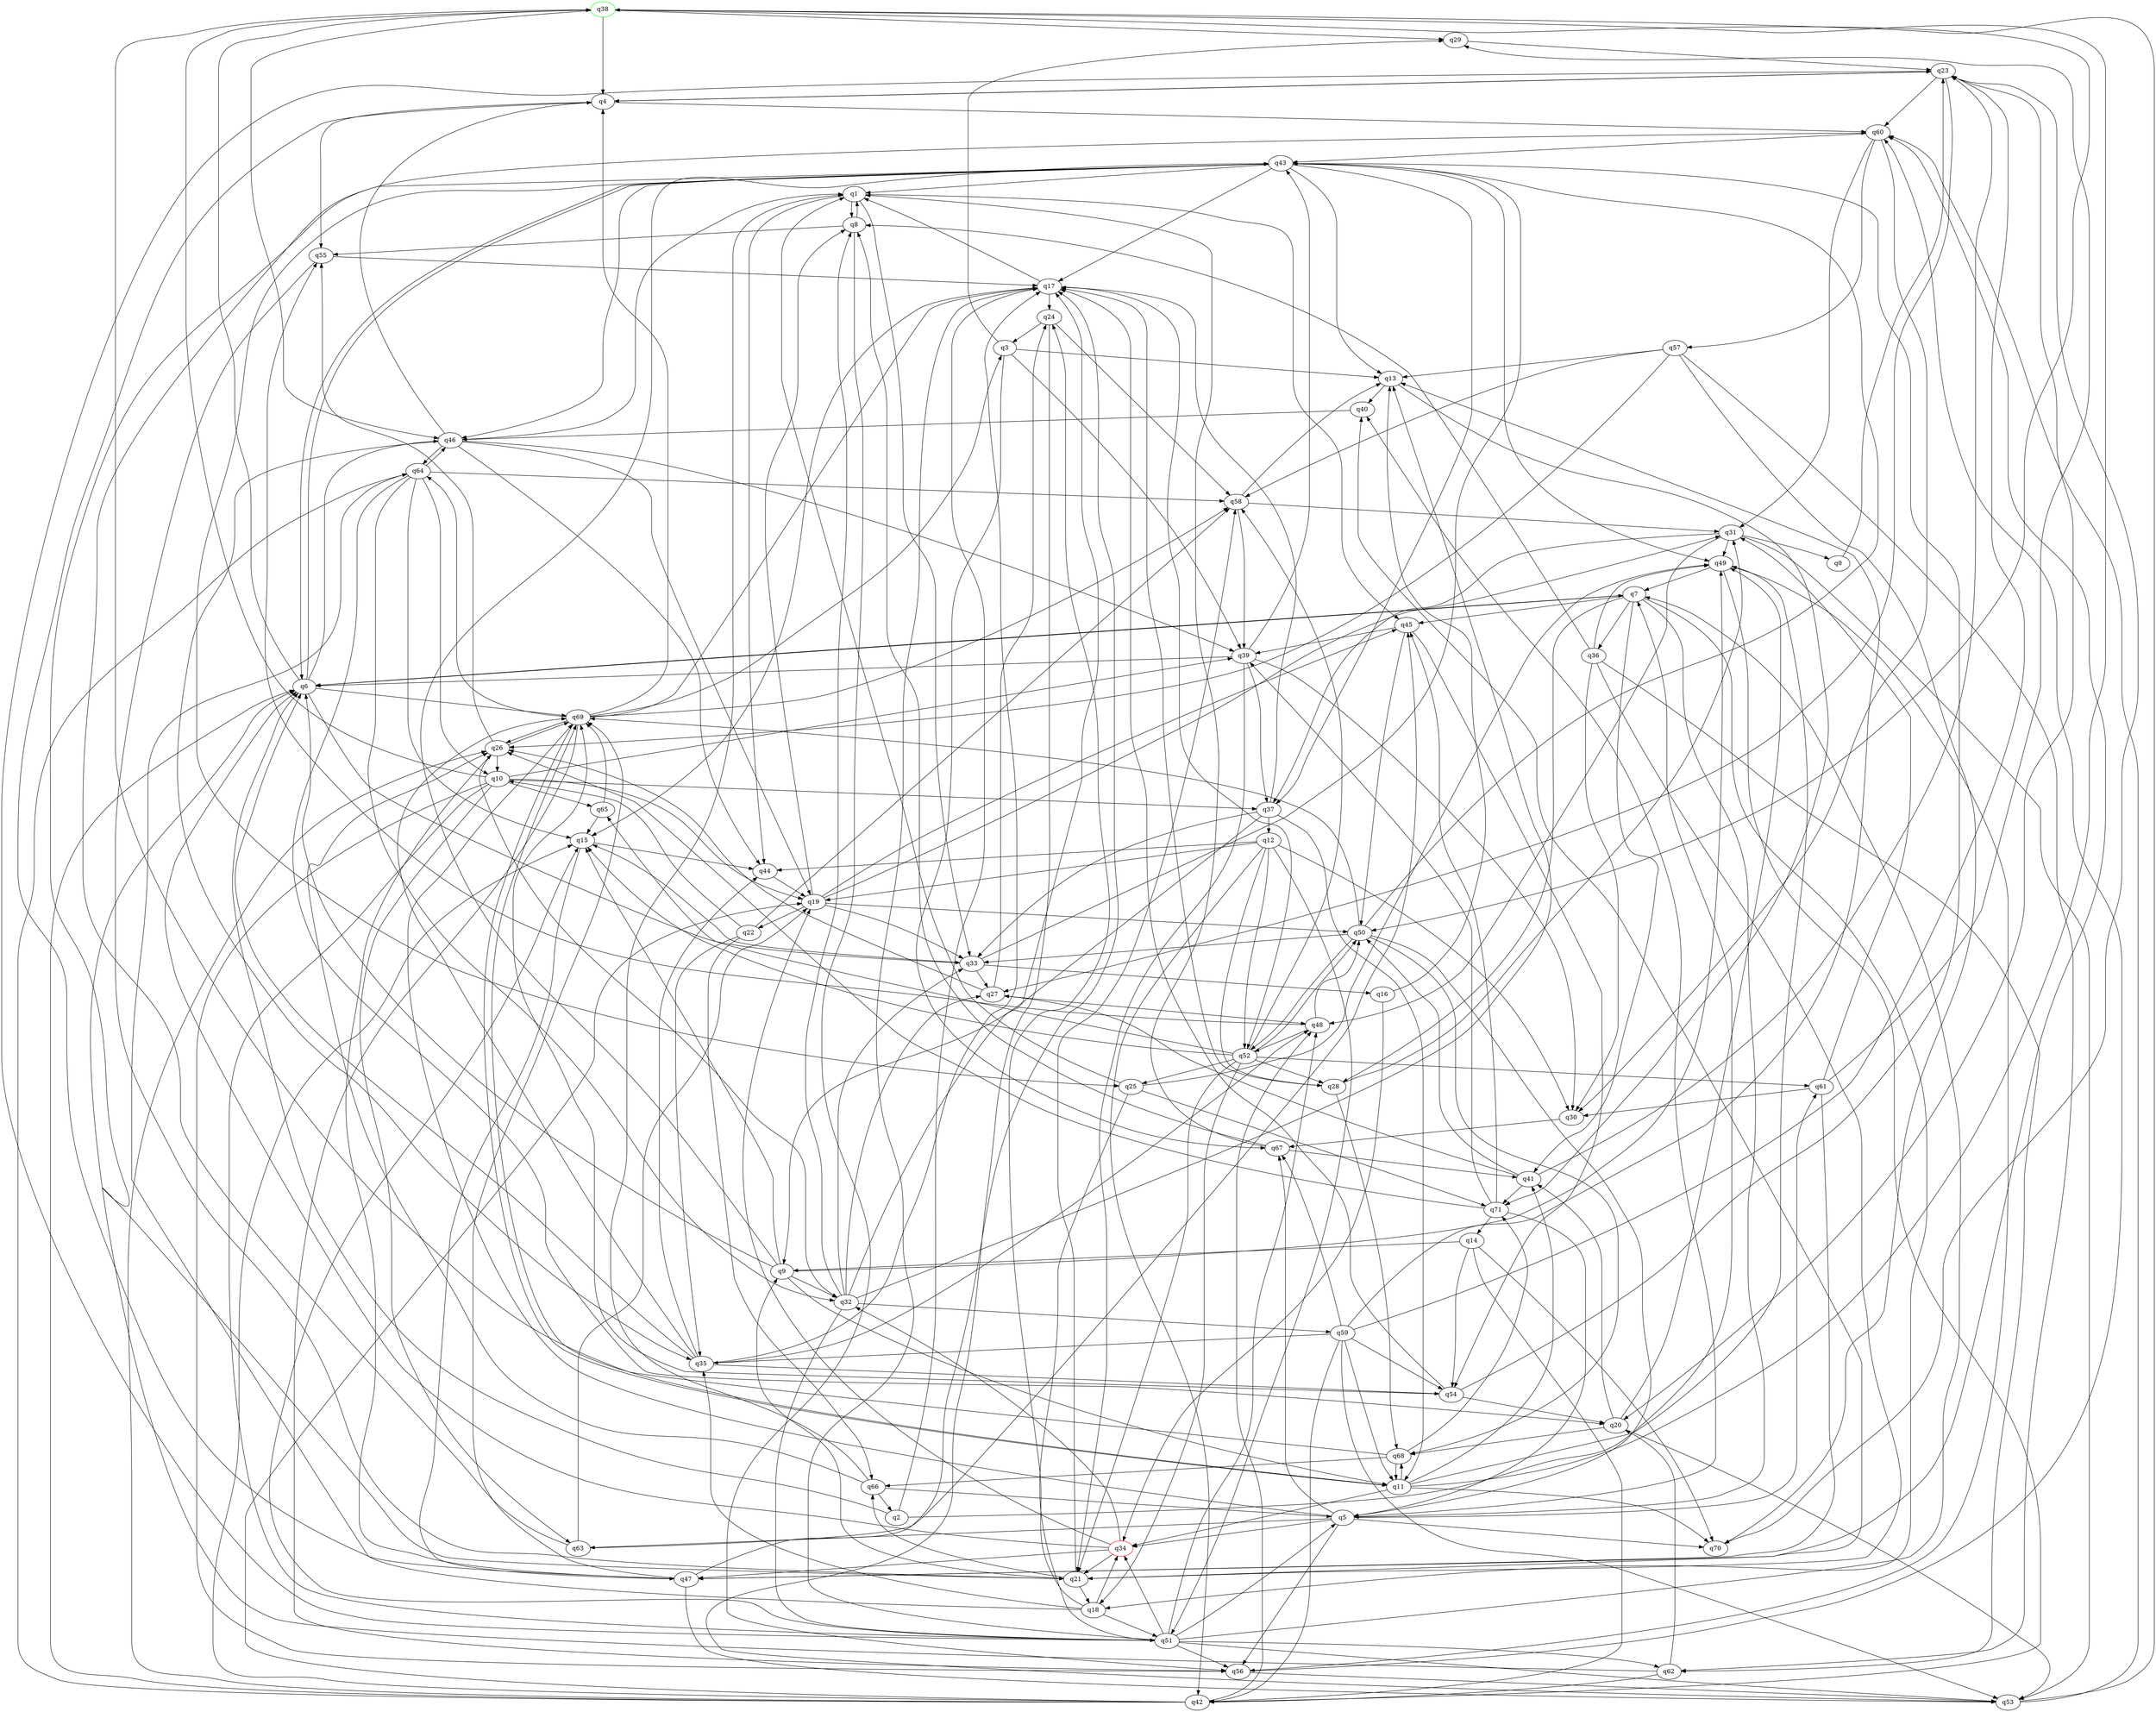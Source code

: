digraph A{
q38 [initial=1,color=green];
q34 [final=1,color=red];
q0 -> q23;
q1 -> q8;
q1 -> q33;
q1 -> q44;
q1 -> q45;
q2 -> q6;
q2 -> q7;
q2 -> q17;
q3 -> q13;
q3 -> q29;
q3 -> q39;
q3 -> q67;
q4 -> q23;
q4 -> q55;
q4 -> q60;
q5 -> q34;
q5 -> q40;
q5 -> q56;
q5 -> q61;
q5 -> q63;
q5 -> q67;
q5 -> q69;
q5 -> q70;
q6 -> q7;
q6 -> q33;
q6 -> q38;
q6 -> q43;
q6 -> q46;
q6 -> q69;
q7 -> q5;
q7 -> q6;
q7 -> q18;
q7 -> q28;
q7 -> q36;
q7 -> q41;
q7 -> q45;
q8 -> q1;
q8 -> q55;
q8 -> q56;
q9 -> q6;
q9 -> q11;
q9 -> q15;
q9 -> q32;
q9 -> q43;
q9 -> q49;
q10 -> q19;
q10 -> q37;
q10 -> q38;
q10 -> q39;
q10 -> q51;
q10 -> q56;
q10 -> q63;
q10 -> q65;
q11 -> q34;
q11 -> q38;
q11 -> q41;
q11 -> q49;
q11 -> q68;
q11 -> q69;
q11 -> q70;
q12 -> q19;
q12 -> q28;
q12 -> q30;
q12 -> q42;
q12 -> q44;
q12 -> q51;
q12 -> q52;
q13 -> q40;
q13 -> q71;
q14 -> q9;
q14 -> q42;
q14 -> q54;
q14 -> q70;
q15 -> q44;
q15 -> q47;
q16 -> q13;
q16 -> q34;
q17 -> q1;
q17 -> q15;
q17 -> q24;
q17 -> q52;
q18 -> q24;
q18 -> q34;
q18 -> q35;
q18 -> q51;
q18 -> q64;
q19 -> q8;
q19 -> q22;
q19 -> q31;
q19 -> q33;
q19 -> q45;
q19 -> q50;
q20 -> q41;
q20 -> q49;
q20 -> q53;
q20 -> q68;
q21 -> q9;
q21 -> q18;
q21 -> q40;
q21 -> q58;
q21 -> q66;
q22 -> q10;
q22 -> q35;
q22 -> q58;
q22 -> q66;
q23 -> q4;
q23 -> q20;
q23 -> q27;
q23 -> q60;
q23 -> q70;
q24 -> q3;
q24 -> q53;
q24 -> q58;
q25 -> q1;
q25 -> q49;
q25 -> q51;
q25 -> q71;
q26 -> q10;
q26 -> q32;
q26 -> q55;
q26 -> q69;
q27 -> q24;
q27 -> q26;
q27 -> q48;
q28 -> q17;
q28 -> q31;
q28 -> q68;
q29 -> q23;
q30 -> q67;
q31 -> q0;
q31 -> q37;
q31 -> q48;
q31 -> q49;
q31 -> q53;
q32 -> q8;
q32 -> q13;
q32 -> q17;
q32 -> q27;
q32 -> q33;
q32 -> q51;
q32 -> q59;
q33 -> q15;
q33 -> q16;
q33 -> q27;
q33 -> q43;
q34 -> q6;
q34 -> q19;
q34 -> q21;
q34 -> q32;
q34 -> q47;
q35 -> q6;
q35 -> q17;
q35 -> q44;
q35 -> q48;
q35 -> q54;
q35 -> q69;
q36 -> q8;
q36 -> q21;
q36 -> q30;
q36 -> q49;
q36 -> q62;
q37 -> q9;
q37 -> q11;
q37 -> q12;
q37 -> q17;
q37 -> q33;
q38 -> q4;
q38 -> q29;
q38 -> q46;
q38 -> q50;
q39 -> q6;
q39 -> q21;
q39 -> q30;
q39 -> q37;
q39 -> q43;
q40 -> q46;
q41 -> q23;
q41 -> q27;
q41 -> q50;
q41 -> q71;
q42 -> q6;
q42 -> q15;
q42 -> q19;
q42 -> q26;
q42 -> q48;
q42 -> q64;
q43 -> q1;
q43 -> q6;
q43 -> q13;
q43 -> q17;
q43 -> q21;
q43 -> q25;
q43 -> q37;
q43 -> q46;
q43 -> q49;
q44 -> q19;
q45 -> q39;
q45 -> q50;
q45 -> q54;
q46 -> q1;
q46 -> q4;
q46 -> q19;
q46 -> q35;
q46 -> q39;
q46 -> q44;
q46 -> q64;
q47 -> q4;
q47 -> q17;
q47 -> q26;
q47 -> q53;
q47 -> q60;
q47 -> q69;
q48 -> q50;
q48 -> q52;
q48 -> q55;
q49 -> q7;
q49 -> q42;
q49 -> q56;
q50 -> q5;
q50 -> q33;
q50 -> q43;
q50 -> q52;
q50 -> q68;
q50 -> q69;
q51 -> q5;
q51 -> q7;
q51 -> q15;
q51 -> q17;
q51 -> q23;
q51 -> q34;
q51 -> q48;
q51 -> q53;
q51 -> q56;
q51 -> q62;
q52 -> q15;
q52 -> q18;
q52 -> q21;
q52 -> q25;
q52 -> q28;
q52 -> q50;
q52 -> q58;
q52 -> q61;
q52 -> q65;
q53 -> q38;
q53 -> q60;
q54 -> q17;
q54 -> q20;
q54 -> q43;
q54 -> q69;
q55 -> q17;
q55 -> q21;
q56 -> q53;
q56 -> q60;
q57 -> q13;
q57 -> q26;
q57 -> q58;
q57 -> q62;
q57 -> q70;
q58 -> q13;
q58 -> q31;
q58 -> q39;
q59 -> q11;
q59 -> q13;
q59 -> q23;
q59 -> q35;
q59 -> q42;
q59 -> q53;
q59 -> q54;
q59 -> q67;
q60 -> q30;
q60 -> q31;
q60 -> q43;
q60 -> q57;
q61 -> q29;
q61 -> q30;
q61 -> q31;
q61 -> q47;
q62 -> q6;
q62 -> q20;
q62 -> q42;
q63 -> q19;
q63 -> q45;
q63 -> q60;
q64 -> q10;
q64 -> q15;
q64 -> q20;
q64 -> q32;
q64 -> q46;
q64 -> q58;
q65 -> q15;
q65 -> q69;
q66 -> q1;
q66 -> q2;
q66 -> q5;
q66 -> q26;
q67 -> q1;
q67 -> q8;
q67 -> q41;
q68 -> q11;
q68 -> q38;
q68 -> q66;
q68 -> q71;
q69 -> q3;
q69 -> q4;
q69 -> q11;
q69 -> q17;
q69 -> q26;
q69 -> q56;
q69 -> q58;
q69 -> q64;
q71 -> q5;
q71 -> q14;
q71 -> q26;
q71 -> q39;
q71 -> q45;
}